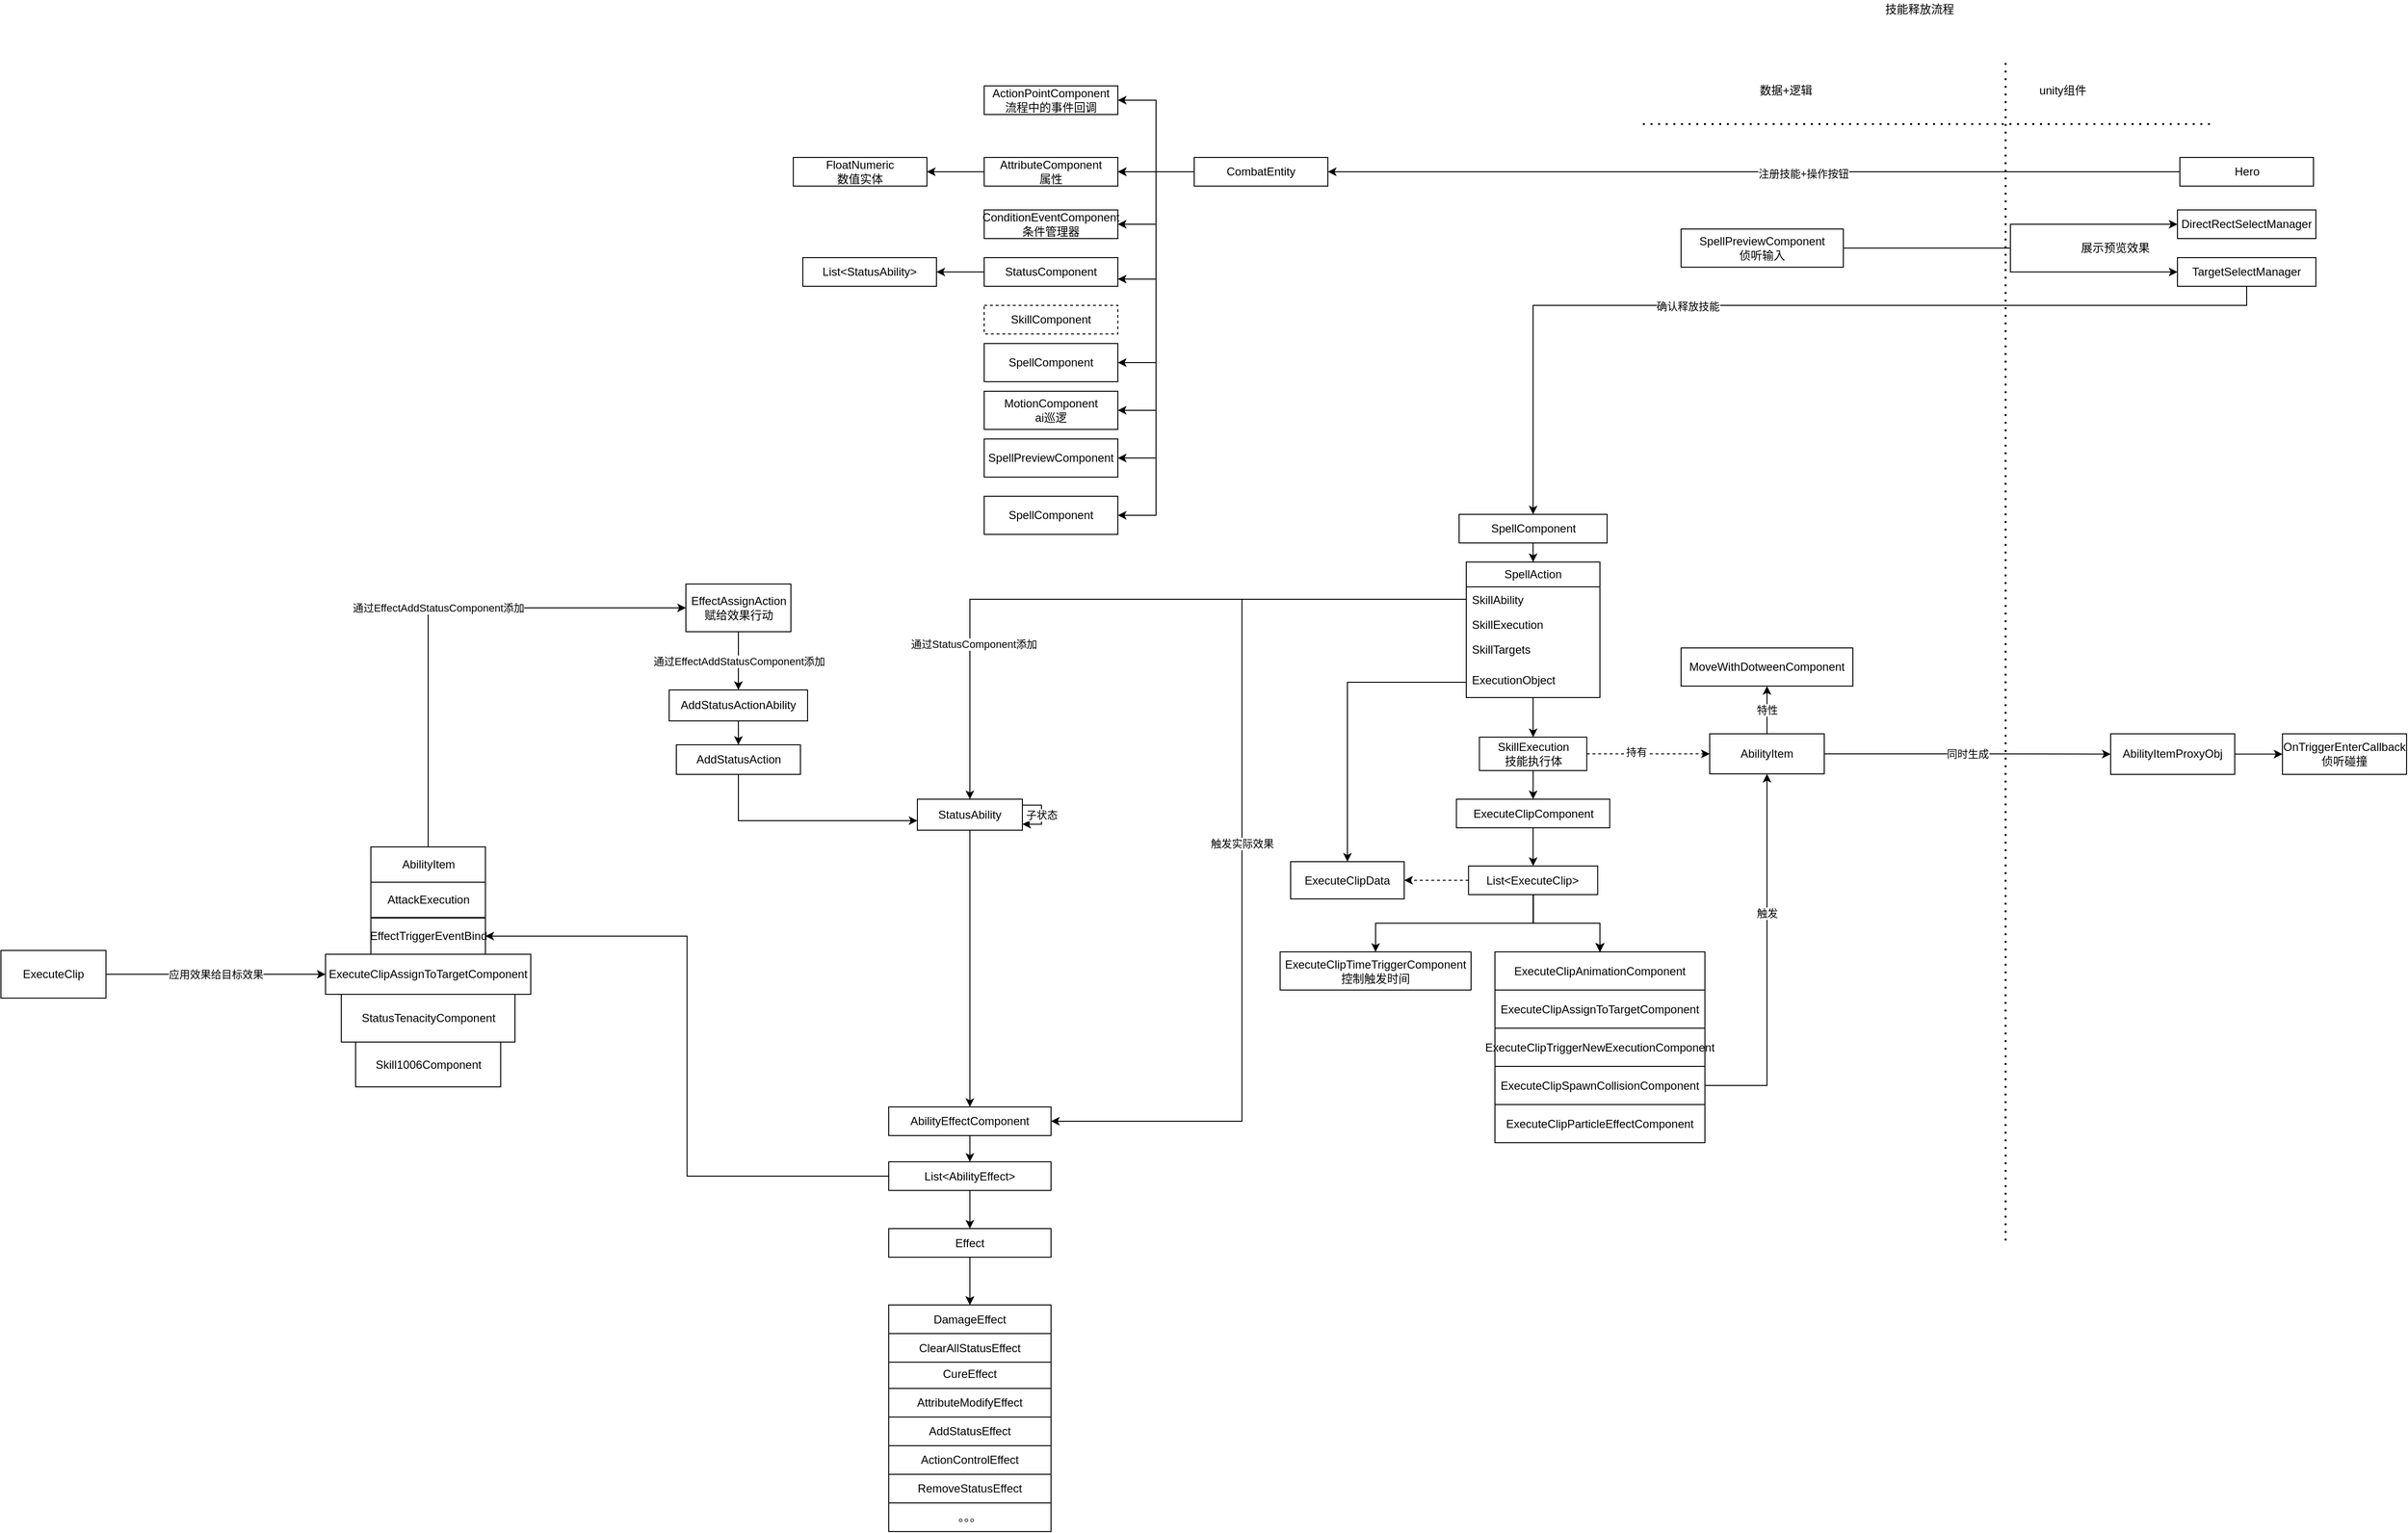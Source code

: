 <mxfile version="21.7.2" type="github">
  <diagram name="第 1 页" id="cYuP9_Ojqshvzmye1KVs">
    <mxGraphModel dx="2889" dy="638" grid="1" gridSize="10" guides="1" tooltips="1" connect="1" arrows="1" fold="1" page="1" pageScale="1" pageWidth="827" pageHeight="1169" math="0" shadow="0">
      <root>
        <mxCell id="0" />
        <mxCell id="1" parent="0" />
        <mxCell id="5B3u7BjO5yEvpYxDOT5w-1" value="技能释放流程" style="text;html=1;strokeColor=none;fillColor=none;align=center;verticalAlign=middle;whiteSpace=wrap;rounded=0;" parent="1" vertex="1">
          <mxGeometry x="350" y="30" width="100" height="20" as="geometry" />
        </mxCell>
        <mxCell id="5B3u7BjO5yEvpYxDOT5w-2" value="" style="endArrow=none;dashed=1;html=1;dashPattern=1 3;strokeWidth=2;rounded=0;" parent="1" edge="1">
          <mxGeometry width="50" height="50" relative="1" as="geometry">
            <mxPoint x="490" y="1330" as="sourcePoint" />
            <mxPoint x="490" y="90" as="targetPoint" />
          </mxGeometry>
        </mxCell>
        <mxCell id="5B3u7BjO5yEvpYxDOT5w-3" value="" style="endArrow=none;dashed=1;html=1;dashPattern=1 3;strokeWidth=2;rounded=0;" parent="1" edge="1">
          <mxGeometry width="50" height="50" relative="1" as="geometry">
            <mxPoint x="110" y="160" as="sourcePoint" />
            <mxPoint x="710" y="160" as="targetPoint" />
          </mxGeometry>
        </mxCell>
        <mxCell id="5B3u7BjO5yEvpYxDOT5w-4" value="数据+逻辑" style="text;html=1;strokeColor=none;fillColor=none;align=center;verticalAlign=middle;whiteSpace=wrap;rounded=0;" parent="1" vertex="1">
          <mxGeometry x="230" y="110" width="60" height="30" as="geometry" />
        </mxCell>
        <mxCell id="5B3u7BjO5yEvpYxDOT5w-5" value="unity组件" style="text;html=1;strokeColor=none;fillColor=none;align=center;verticalAlign=middle;whiteSpace=wrap;rounded=0;" parent="1" vertex="1">
          <mxGeometry x="520" y="110" width="60" height="30" as="geometry" />
        </mxCell>
        <mxCell id="5B3u7BjO5yEvpYxDOT5w-12" value="" style="edgeStyle=orthogonalEdgeStyle;rounded=0;orthogonalLoop=1;jettySize=auto;html=1;" parent="1" source="5B3u7BjO5yEvpYxDOT5w-6" target="5B3u7BjO5yEvpYxDOT5w-11" edge="1">
          <mxGeometry relative="1" as="geometry" />
        </mxCell>
        <mxCell id="5B3u7BjO5yEvpYxDOT5w-13" value="注册技能+操作按钮" style="edgeLabel;html=1;align=center;verticalAlign=middle;resizable=0;points=[];" parent="5B3u7BjO5yEvpYxDOT5w-12" vertex="1" connectable="0">
          <mxGeometry x="-0.115" y="2" relative="1" as="geometry">
            <mxPoint as="offset" />
          </mxGeometry>
        </mxCell>
        <mxCell id="5B3u7BjO5yEvpYxDOT5w-6" value="Hero" style="rounded=0;whiteSpace=wrap;html=1;" parent="1" vertex="1">
          <mxGeometry x="672.5" y="195" width="140" height="30" as="geometry" />
        </mxCell>
        <mxCell id="5B3u7BjO5yEvpYxDOT5w-9" value="" style="edgeStyle=orthogonalEdgeStyle;rounded=0;orthogonalLoop=1;jettySize=auto;html=1;" parent="1" source="5B3u7BjO5yEvpYxDOT5w-7" target="5B3u7BjO5yEvpYxDOT5w-8" edge="1">
          <mxGeometry relative="1" as="geometry" />
        </mxCell>
        <mxCell id="5B3u7BjO5yEvpYxDOT5w-15" style="edgeStyle=orthogonalEdgeStyle;rounded=0;orthogonalLoop=1;jettySize=auto;html=1;" parent="1" source="5B3u7BjO5yEvpYxDOT5w-7" target="5B3u7BjO5yEvpYxDOT5w-14" edge="1">
          <mxGeometry relative="1" as="geometry" />
        </mxCell>
        <mxCell id="5B3u7BjO5yEvpYxDOT5w-7" value="SpellPreviewComponent&lt;br&gt;侦听输入" style="whiteSpace=wrap;html=1;" parent="1" vertex="1">
          <mxGeometry x="150" y="270" width="170" height="40" as="geometry" />
        </mxCell>
        <mxCell id="5B3u7BjO5yEvpYxDOT5w-18" style="edgeStyle=orthogonalEdgeStyle;rounded=0;orthogonalLoop=1;jettySize=auto;html=1;entryX=0.5;entryY=0;entryDx=0;entryDy=0;" parent="1" source="5B3u7BjO5yEvpYxDOT5w-8" target="5B3u7BjO5yEvpYxDOT5w-17" edge="1">
          <mxGeometry relative="1" as="geometry">
            <Array as="points">
              <mxPoint x="620" y="350" />
              <mxPoint x="235" y="350" />
            </Array>
          </mxGeometry>
        </mxCell>
        <mxCell id="5B3u7BjO5yEvpYxDOT5w-19" value="确认释放技能" style="edgeLabel;html=1;align=center;verticalAlign=middle;resizable=0;points=[];" parent="5B3u7BjO5yEvpYxDOT5w-18" vertex="1" connectable="0">
          <mxGeometry x="0.229" y="1" relative="1" as="geometry">
            <mxPoint as="offset" />
          </mxGeometry>
        </mxCell>
        <mxCell id="5B3u7BjO5yEvpYxDOT5w-8" value="TargetSelectManager" style="whiteSpace=wrap;html=1;" parent="1" vertex="1">
          <mxGeometry x="670" y="300" width="145" height="30" as="geometry" />
        </mxCell>
        <mxCell id="5B3u7BjO5yEvpYxDOT5w-73" value="" style="edgeStyle=orthogonalEdgeStyle;rounded=0;orthogonalLoop=1;jettySize=auto;html=1;" parent="1" source="5B3u7BjO5yEvpYxDOT5w-11" target="5B3u7BjO5yEvpYxDOT5w-72" edge="1">
          <mxGeometry relative="1" as="geometry">
            <Array as="points">
              <mxPoint x="-400" y="210" />
              <mxPoint x="-400" y="135" />
            </Array>
          </mxGeometry>
        </mxCell>
        <mxCell id="5B3u7BjO5yEvpYxDOT5w-75" value="" style="edgeStyle=orthogonalEdgeStyle;rounded=0;orthogonalLoop=1;jettySize=auto;html=1;" parent="1" source="5B3u7BjO5yEvpYxDOT5w-11" target="5B3u7BjO5yEvpYxDOT5w-74" edge="1">
          <mxGeometry relative="1" as="geometry" />
        </mxCell>
        <mxCell id="5B3u7BjO5yEvpYxDOT5w-79" value="" style="edgeStyle=orthogonalEdgeStyle;rounded=0;orthogonalLoop=1;jettySize=auto;html=1;" parent="1" source="5B3u7BjO5yEvpYxDOT5w-11" target="5B3u7BjO5yEvpYxDOT5w-74" edge="1">
          <mxGeometry relative="1" as="geometry" />
        </mxCell>
        <mxCell id="5B3u7BjO5yEvpYxDOT5w-81" value="" style="edgeStyle=orthogonalEdgeStyle;rounded=0;orthogonalLoop=1;jettySize=auto;html=1;" parent="1" source="5B3u7BjO5yEvpYxDOT5w-11" target="5B3u7BjO5yEvpYxDOT5w-80" edge="1">
          <mxGeometry relative="1" as="geometry">
            <Array as="points">
              <mxPoint x="-400" y="210" />
              <mxPoint x="-400" y="265" />
            </Array>
          </mxGeometry>
        </mxCell>
        <mxCell id="5B3u7BjO5yEvpYxDOT5w-87" style="edgeStyle=orthogonalEdgeStyle;rounded=0;orthogonalLoop=1;jettySize=auto;html=1;entryX=1;entryY=0.75;entryDx=0;entryDy=0;" parent="1" source="5B3u7BjO5yEvpYxDOT5w-11" target="5B3u7BjO5yEvpYxDOT5w-82" edge="1">
          <mxGeometry relative="1" as="geometry" />
        </mxCell>
        <mxCell id="5B3u7BjO5yEvpYxDOT5w-141" style="edgeStyle=orthogonalEdgeStyle;rounded=0;orthogonalLoop=1;jettySize=auto;html=1;entryX=1;entryY=0.5;entryDx=0;entryDy=0;" parent="1" source="5B3u7BjO5yEvpYxDOT5w-11" target="5B3u7BjO5yEvpYxDOT5w-136" edge="1">
          <mxGeometry relative="1" as="geometry" />
        </mxCell>
        <mxCell id="5B3u7BjO5yEvpYxDOT5w-142" style="edgeStyle=orthogonalEdgeStyle;rounded=0;orthogonalLoop=1;jettySize=auto;html=1;entryX=1;entryY=0.5;entryDx=0;entryDy=0;" parent="1" source="5B3u7BjO5yEvpYxDOT5w-11" target="5B3u7BjO5yEvpYxDOT5w-137" edge="1">
          <mxGeometry relative="1" as="geometry" />
        </mxCell>
        <mxCell id="5B3u7BjO5yEvpYxDOT5w-143" style="edgeStyle=orthogonalEdgeStyle;rounded=0;orthogonalLoop=1;jettySize=auto;html=1;entryX=1;entryY=0.5;entryDx=0;entryDy=0;" parent="1" source="5B3u7BjO5yEvpYxDOT5w-11" target="5B3u7BjO5yEvpYxDOT5w-138" edge="1">
          <mxGeometry relative="1" as="geometry" />
        </mxCell>
        <mxCell id="5B3u7BjO5yEvpYxDOT5w-144" style="edgeStyle=orthogonalEdgeStyle;rounded=0;orthogonalLoop=1;jettySize=auto;html=1;entryX=1;entryY=0.5;entryDx=0;entryDy=0;" parent="1" source="5B3u7BjO5yEvpYxDOT5w-11" target="5B3u7BjO5yEvpYxDOT5w-139" edge="1">
          <mxGeometry relative="1" as="geometry" />
        </mxCell>
        <mxCell id="5B3u7BjO5yEvpYxDOT5w-11" value="CombatEntity" style="rounded=0;whiteSpace=wrap;html=1;" parent="1" vertex="1">
          <mxGeometry x="-360" y="195" width="140" height="30" as="geometry" />
        </mxCell>
        <mxCell id="5B3u7BjO5yEvpYxDOT5w-14" value="DirectRectSelectManager" style="whiteSpace=wrap;html=1;" parent="1" vertex="1">
          <mxGeometry x="670" y="250" width="145" height="30" as="geometry" />
        </mxCell>
        <mxCell id="5B3u7BjO5yEvpYxDOT5w-16" value="展示预览效果" style="text;html=1;strokeColor=none;fillColor=none;align=center;verticalAlign=middle;whiteSpace=wrap;rounded=0;" parent="1" vertex="1">
          <mxGeometry x="540" y="275" width="130" height="30" as="geometry" />
        </mxCell>
        <mxCell id="5B3u7BjO5yEvpYxDOT5w-21" value="" style="edgeStyle=orthogonalEdgeStyle;rounded=0;orthogonalLoop=1;jettySize=auto;html=1;" parent="1" source="5B3u7BjO5yEvpYxDOT5w-17" target="5B3u7BjO5yEvpYxDOT5w-22" edge="1">
          <mxGeometry relative="1" as="geometry" />
        </mxCell>
        <mxCell id="5B3u7BjO5yEvpYxDOT5w-17" value="SpellComponent" style="whiteSpace=wrap;html=1;" parent="1" vertex="1">
          <mxGeometry x="-82.5" y="569" width="155" height="30" as="geometry" />
        </mxCell>
        <mxCell id="5B3u7BjO5yEvpYxDOT5w-27" value="" style="edgeStyle=orthogonalEdgeStyle;rounded=0;orthogonalLoop=1;jettySize=auto;html=1;" parent="1" source="5B3u7BjO5yEvpYxDOT5w-22" target="5B3u7BjO5yEvpYxDOT5w-26" edge="1">
          <mxGeometry relative="1" as="geometry" />
        </mxCell>
        <mxCell id="5B3u7BjO5yEvpYxDOT5w-22" value="SpellAction" style="swimlane;fontStyle=0;childLayout=stackLayout;horizontal=1;startSize=26;fillColor=none;horizontalStack=0;resizeParent=1;resizeParentMax=0;resizeLast=0;collapsible=1;marginBottom=0;whiteSpace=wrap;html=1;" parent="1" vertex="1">
          <mxGeometry x="-75" y="619" width="140" height="142" as="geometry" />
        </mxCell>
        <mxCell id="5B3u7BjO5yEvpYxDOT5w-23" value="SkillAbility" style="text;strokeColor=none;fillColor=none;align=left;verticalAlign=top;spacingLeft=4;spacingRight=4;overflow=hidden;rotatable=0;points=[[0,0.5],[1,0.5]];portConstraint=eastwest;whiteSpace=wrap;html=1;" parent="5B3u7BjO5yEvpYxDOT5w-22" vertex="1">
          <mxGeometry y="26" width="140" height="26" as="geometry" />
        </mxCell>
        <mxCell id="5B3u7BjO5yEvpYxDOT5w-24" value="SkillExecution" style="text;strokeColor=none;fillColor=none;align=left;verticalAlign=top;spacingLeft=4;spacingRight=4;overflow=hidden;rotatable=0;points=[[0,0.5],[1,0.5]];portConstraint=eastwest;whiteSpace=wrap;html=1;" parent="5B3u7BjO5yEvpYxDOT5w-22" vertex="1">
          <mxGeometry y="52" width="140" height="26" as="geometry" />
        </mxCell>
        <mxCell id="5B3u7BjO5yEvpYxDOT5w-62" value="SkillTargets" style="text;strokeColor=none;fillColor=none;align=left;verticalAlign=top;spacingLeft=4;spacingRight=4;overflow=hidden;rotatable=0;points=[[0,0.5],[1,0.5]];portConstraint=eastwest;whiteSpace=wrap;html=1;" parent="5B3u7BjO5yEvpYxDOT5w-22" vertex="1">
          <mxGeometry y="78" width="140" height="32" as="geometry" />
        </mxCell>
        <mxCell id="5B3u7BjO5yEvpYxDOT5w-25" value="ExecutionObject" style="text;strokeColor=none;fillColor=none;align=left;verticalAlign=top;spacingLeft=4;spacingRight=4;overflow=hidden;rotatable=0;points=[[0,0.5],[1,0.5]];portConstraint=eastwest;whiteSpace=wrap;html=1;" parent="5B3u7BjO5yEvpYxDOT5w-22" vertex="1">
          <mxGeometry y="110" width="140" height="32" as="geometry" />
        </mxCell>
        <mxCell id="5B3u7BjO5yEvpYxDOT5w-29" value="" style="edgeStyle=orthogonalEdgeStyle;rounded=0;orthogonalLoop=1;jettySize=auto;html=1;" parent="1" source="5B3u7BjO5yEvpYxDOT5w-26" target="5B3u7BjO5yEvpYxDOT5w-28" edge="1">
          <mxGeometry relative="1" as="geometry" />
        </mxCell>
        <mxCell id="5B3u7BjO5yEvpYxDOT5w-55" style="edgeStyle=orthogonalEdgeStyle;rounded=0;orthogonalLoop=1;jettySize=auto;html=1;dashed=1;" parent="1" source="5B3u7BjO5yEvpYxDOT5w-26" target="5B3u7BjO5yEvpYxDOT5w-48" edge="1">
          <mxGeometry relative="1" as="geometry" />
        </mxCell>
        <mxCell id="5B3u7BjO5yEvpYxDOT5w-56" value="持有" style="edgeLabel;html=1;align=center;verticalAlign=middle;resizable=0;points=[];" parent="5B3u7BjO5yEvpYxDOT5w-55" vertex="1" connectable="0">
          <mxGeometry x="-0.198" y="2" relative="1" as="geometry">
            <mxPoint as="offset" />
          </mxGeometry>
        </mxCell>
        <mxCell id="5B3u7BjO5yEvpYxDOT5w-26" value="SkillExecution&lt;br&gt;技能执行体" style="whiteSpace=wrap;html=1;fillColor=none;fontStyle=0;startSize=26;" parent="1" vertex="1">
          <mxGeometry x="-61.25" y="802.5" width="112.5" height="35" as="geometry" />
        </mxCell>
        <mxCell id="5B3u7BjO5yEvpYxDOT5w-31" value="" style="edgeStyle=orthogonalEdgeStyle;rounded=0;orthogonalLoop=1;jettySize=auto;html=1;" parent="1" source="5B3u7BjO5yEvpYxDOT5w-28" target="5B3u7BjO5yEvpYxDOT5w-30" edge="1">
          <mxGeometry relative="1" as="geometry" />
        </mxCell>
        <mxCell id="5B3u7BjO5yEvpYxDOT5w-28" value="ExecuteClipComponent" style="whiteSpace=wrap;html=1;fillColor=none;fontStyle=0;startSize=26;" parent="1" vertex="1">
          <mxGeometry x="-85.31" y="867.5" width="160.62" height="30" as="geometry" />
        </mxCell>
        <mxCell id="5B3u7BjO5yEvpYxDOT5w-33" value="" style="edgeStyle=orthogonalEdgeStyle;rounded=0;orthogonalLoop=1;jettySize=auto;html=1;" parent="1" source="5B3u7BjO5yEvpYxDOT5w-30" target="5B3u7BjO5yEvpYxDOT5w-32" edge="1">
          <mxGeometry relative="1" as="geometry" />
        </mxCell>
        <mxCell id="5B3u7BjO5yEvpYxDOT5w-34" value="" style="edgeStyle=orthogonalEdgeStyle;rounded=0;orthogonalLoop=1;jettySize=auto;html=1;" parent="1" source="5B3u7BjO5yEvpYxDOT5w-30" target="5B3u7BjO5yEvpYxDOT5w-32" edge="1">
          <mxGeometry relative="1" as="geometry" />
        </mxCell>
        <mxCell id="5B3u7BjO5yEvpYxDOT5w-35" value="" style="edgeStyle=orthogonalEdgeStyle;rounded=0;orthogonalLoop=1;jettySize=auto;html=1;" parent="1" source="5B3u7BjO5yEvpYxDOT5w-30" target="5B3u7BjO5yEvpYxDOT5w-32" edge="1">
          <mxGeometry relative="1" as="geometry" />
        </mxCell>
        <mxCell id="5B3u7BjO5yEvpYxDOT5w-36" value="" style="edgeStyle=orthogonalEdgeStyle;rounded=0;orthogonalLoop=1;jettySize=auto;html=1;" parent="1" source="5B3u7BjO5yEvpYxDOT5w-30" target="5B3u7BjO5yEvpYxDOT5w-32" edge="1">
          <mxGeometry relative="1" as="geometry" />
        </mxCell>
        <mxCell id="5B3u7BjO5yEvpYxDOT5w-37" value="" style="edgeStyle=orthogonalEdgeStyle;rounded=0;orthogonalLoop=1;jettySize=auto;html=1;" parent="1" source="5B3u7BjO5yEvpYxDOT5w-30" target="5B3u7BjO5yEvpYxDOT5w-32" edge="1">
          <mxGeometry relative="1" as="geometry" />
        </mxCell>
        <mxCell id="5B3u7BjO5yEvpYxDOT5w-40" value="" style="edgeStyle=orthogonalEdgeStyle;rounded=0;orthogonalLoop=1;jettySize=auto;html=1;" parent="1" source="5B3u7BjO5yEvpYxDOT5w-30" target="5B3u7BjO5yEvpYxDOT5w-32" edge="1">
          <mxGeometry relative="1" as="geometry" />
        </mxCell>
        <mxCell id="5B3u7BjO5yEvpYxDOT5w-41" value="" style="edgeStyle=orthogonalEdgeStyle;rounded=0;orthogonalLoop=1;jettySize=auto;html=1;" parent="1" source="5B3u7BjO5yEvpYxDOT5w-30" target="5B3u7BjO5yEvpYxDOT5w-32" edge="1">
          <mxGeometry relative="1" as="geometry" />
        </mxCell>
        <mxCell id="5B3u7BjO5yEvpYxDOT5w-42" value="" style="edgeStyle=orthogonalEdgeStyle;rounded=0;orthogonalLoop=1;jettySize=auto;html=1;" parent="1" source="5B3u7BjO5yEvpYxDOT5w-30" target="5B3u7BjO5yEvpYxDOT5w-32" edge="1">
          <mxGeometry relative="1" as="geometry" />
        </mxCell>
        <mxCell id="5B3u7BjO5yEvpYxDOT5w-46" value="" style="edgeStyle=orthogonalEdgeStyle;rounded=0;orthogonalLoop=1;jettySize=auto;html=1;" parent="1" source="5B3u7BjO5yEvpYxDOT5w-30" target="5B3u7BjO5yEvpYxDOT5w-45" edge="1">
          <mxGeometry relative="1" as="geometry">
            <mxPoint x="50" y="1037.5" as="targetPoint" />
          </mxGeometry>
        </mxCell>
        <mxCell id="5B3u7BjO5yEvpYxDOT5w-66" style="edgeStyle=orthogonalEdgeStyle;rounded=0;orthogonalLoop=1;jettySize=auto;html=1;dashed=1;" parent="1" source="5B3u7BjO5yEvpYxDOT5w-30" target="5B3u7BjO5yEvpYxDOT5w-64" edge="1">
          <mxGeometry relative="1" as="geometry" />
        </mxCell>
        <mxCell id="5B3u7BjO5yEvpYxDOT5w-30" value="List&amp;lt;ExecuteClip&amp;gt;" style="whiteSpace=wrap;html=1;fillColor=none;fontStyle=0;startSize=26;" parent="1" vertex="1">
          <mxGeometry x="-72.65" y="937.5" width="135.31" height="30" as="geometry" />
        </mxCell>
        <mxCell id="5B3u7BjO5yEvpYxDOT5w-32" value="ExecuteClipAnimationComponent" style="whiteSpace=wrap;html=1;fillColor=none;fontStyle=0;startSize=26;" parent="1" vertex="1">
          <mxGeometry x="-45" y="1027.5" width="220" height="40" as="geometry" />
        </mxCell>
        <mxCell id="5B3u7BjO5yEvpYxDOT5w-45" value="ExecuteClipTimeTriggerComponent&lt;br&gt;控制触发时间" style="whiteSpace=wrap;html=1;fillColor=none;fontStyle=0;startSize=26;" parent="1" vertex="1">
          <mxGeometry x="-270" y="1027.5" width="200" height="40" as="geometry" />
        </mxCell>
        <mxCell id="5B3u7BjO5yEvpYxDOT5w-61" value="同时生成" style="edgeStyle=orthogonalEdgeStyle;rounded=0;orthogonalLoop=1;jettySize=auto;html=1;" parent="1" source="5B3u7BjO5yEvpYxDOT5w-48" target="5B3u7BjO5yEvpYxDOT5w-58" edge="1">
          <mxGeometry relative="1" as="geometry" />
        </mxCell>
        <mxCell id="5B3u7BjO5yEvpYxDOT5w-71" value="特性" style="edgeStyle=orthogonalEdgeStyle;rounded=0;orthogonalLoop=1;jettySize=auto;html=1;" parent="1" source="5B3u7BjO5yEvpYxDOT5w-48" target="5B3u7BjO5yEvpYxDOT5w-70" edge="1">
          <mxGeometry relative="1" as="geometry" />
        </mxCell>
        <mxCell id="5B3u7BjO5yEvpYxDOT5w-48" value="AbilityItem" style="html=1;whiteSpace=wrap;" parent="1" vertex="1">
          <mxGeometry x="180" y="799" width="120" height="42" as="geometry" />
        </mxCell>
        <mxCell id="5B3u7BjO5yEvpYxDOT5w-49" value="ExecuteClipAssignToTargetComponent" style="html=1;whiteSpace=wrap;" parent="1" vertex="1">
          <mxGeometry x="-45" y="1067.5" width="220" height="40" as="geometry" />
        </mxCell>
        <mxCell id="5B3u7BjO5yEvpYxDOT5w-50" value="ExecuteClipTriggerNewExecutionComponent" style="html=1;whiteSpace=wrap;" parent="1" vertex="1">
          <mxGeometry x="-45" y="1107.5" width="220" height="40" as="geometry" />
        </mxCell>
        <mxCell id="5B3u7BjO5yEvpYxDOT5w-54" style="edgeStyle=orthogonalEdgeStyle;rounded=0;orthogonalLoop=1;jettySize=auto;html=1;entryX=0.5;entryY=1;entryDx=0;entryDy=0;" parent="1" source="5B3u7BjO5yEvpYxDOT5w-51" target="5B3u7BjO5yEvpYxDOT5w-48" edge="1">
          <mxGeometry relative="1" as="geometry" />
        </mxCell>
        <mxCell id="5B3u7BjO5yEvpYxDOT5w-57" value="触发" style="edgeLabel;html=1;align=center;verticalAlign=middle;resizable=0;points=[];" parent="5B3u7BjO5yEvpYxDOT5w-54" vertex="1" connectable="0">
          <mxGeometry x="0.254" relative="1" as="geometry">
            <mxPoint as="offset" />
          </mxGeometry>
        </mxCell>
        <mxCell id="5B3u7BjO5yEvpYxDOT5w-51" value="ExecuteClipSpawnCollisionComponent" style="html=1;whiteSpace=wrap;" parent="1" vertex="1">
          <mxGeometry x="-45" y="1147.5" width="220" height="40" as="geometry" />
        </mxCell>
        <mxCell id="5B3u7BjO5yEvpYxDOT5w-52" value="ExecuteClipParticleEffectComponent" style="html=1;whiteSpace=wrap;" parent="1" vertex="1">
          <mxGeometry x="-45" y="1187.5" width="220" height="40" as="geometry" />
        </mxCell>
        <mxCell id="5B3u7BjO5yEvpYxDOT5w-68" value="" style="edgeStyle=orthogonalEdgeStyle;rounded=0;orthogonalLoop=1;jettySize=auto;html=1;" parent="1" source="5B3u7BjO5yEvpYxDOT5w-58" target="5B3u7BjO5yEvpYxDOT5w-67" edge="1">
          <mxGeometry relative="1" as="geometry" />
        </mxCell>
        <mxCell id="5B3u7BjO5yEvpYxDOT5w-58" value="AbilityItemProxyObj" style="html=1;whiteSpace=wrap;" parent="1" vertex="1">
          <mxGeometry x="600" y="799" width="130" height="42.5" as="geometry" />
        </mxCell>
        <mxCell id="5B3u7BjO5yEvpYxDOT5w-64" value="ExecuteClipData" style="html=1;whiteSpace=wrap;" parent="1" vertex="1">
          <mxGeometry x="-259" y="933" width="119" height="39" as="geometry" />
        </mxCell>
        <mxCell id="5B3u7BjO5yEvpYxDOT5w-65" style="edgeStyle=orthogonalEdgeStyle;rounded=0;orthogonalLoop=1;jettySize=auto;html=1;" parent="1" source="5B3u7BjO5yEvpYxDOT5w-25" target="5B3u7BjO5yEvpYxDOT5w-64" edge="1">
          <mxGeometry relative="1" as="geometry" />
        </mxCell>
        <mxCell id="5B3u7BjO5yEvpYxDOT5w-67" value="OnTriggerEnterCallback&lt;br&gt;侦听碰撞" style="html=1;whiteSpace=wrap;" parent="1" vertex="1">
          <mxGeometry x="780" y="799" width="130" height="42.5" as="geometry" />
        </mxCell>
        <mxCell id="5B3u7BjO5yEvpYxDOT5w-70" value="MoveWithDotweenComponent" style="html=1;whiteSpace=wrap;" parent="1" vertex="1">
          <mxGeometry x="150" y="709" width="180" height="40" as="geometry" />
        </mxCell>
        <mxCell id="5B3u7BjO5yEvpYxDOT5w-72" value="ActionPointComponent&lt;br&gt;流程中的事件回调" style="rounded=0;whiteSpace=wrap;html=1;" parent="1" vertex="1">
          <mxGeometry x="-580" y="120" width="140" height="30" as="geometry" />
        </mxCell>
        <mxCell id="5B3u7BjO5yEvpYxDOT5w-77" value="" style="edgeStyle=orthogonalEdgeStyle;rounded=0;orthogonalLoop=1;jettySize=auto;html=1;" parent="1" source="5B3u7BjO5yEvpYxDOT5w-74" target="5B3u7BjO5yEvpYxDOT5w-76" edge="1">
          <mxGeometry relative="1" as="geometry" />
        </mxCell>
        <mxCell id="5B3u7BjO5yEvpYxDOT5w-74" value="AttributeComponent&lt;br&gt;属性" style="rounded=0;whiteSpace=wrap;html=1;" parent="1" vertex="1">
          <mxGeometry x="-580" y="195" width="140" height="30" as="geometry" />
        </mxCell>
        <mxCell id="5B3u7BjO5yEvpYxDOT5w-76" value="FloatNumeric&lt;br&gt;数值实体" style="rounded=0;whiteSpace=wrap;html=1;" parent="1" vertex="1">
          <mxGeometry x="-780" y="195" width="140" height="30" as="geometry" />
        </mxCell>
        <mxCell id="5B3u7BjO5yEvpYxDOT5w-80" value="ConditionEventComponent&lt;br&gt;条件管理器" style="rounded=0;whiteSpace=wrap;html=1;" parent="1" vertex="1">
          <mxGeometry x="-580" y="250" width="140" height="30" as="geometry" />
        </mxCell>
        <mxCell id="5B3u7BjO5yEvpYxDOT5w-86" style="edgeStyle=orthogonalEdgeStyle;rounded=0;orthogonalLoop=1;jettySize=auto;html=1;" parent="1" source="5B3u7BjO5yEvpYxDOT5w-82" target="5B3u7BjO5yEvpYxDOT5w-83" edge="1">
          <mxGeometry relative="1" as="geometry" />
        </mxCell>
        <mxCell id="5B3u7BjO5yEvpYxDOT5w-82" value="StatusComponent" style="rounded=0;whiteSpace=wrap;html=1;" parent="1" vertex="1">
          <mxGeometry x="-580" y="300" width="140" height="30" as="geometry" />
        </mxCell>
        <mxCell id="5B3u7BjO5yEvpYxDOT5w-83" value="List&amp;lt;StatusAbility&amp;gt;" style="rounded=0;whiteSpace=wrap;html=1;" parent="1" vertex="1">
          <mxGeometry x="-770" y="300" width="140" height="30" as="geometry" />
        </mxCell>
        <mxCell id="5B3u7BjO5yEvpYxDOT5w-84" value="SkillComponent" style="rounded=0;whiteSpace=wrap;html=1;dashed=1;" parent="1" vertex="1">
          <mxGeometry x="-580" y="350" width="140" height="30" as="geometry" />
        </mxCell>
        <mxCell id="5B3u7BjO5yEvpYxDOT5w-98" value="" style="edgeStyle=orthogonalEdgeStyle;rounded=0;orthogonalLoop=1;jettySize=auto;html=1;" parent="1" source="5B3u7BjO5yEvpYxDOT5w-94" target="5B3u7BjO5yEvpYxDOT5w-97" edge="1">
          <mxGeometry relative="1" as="geometry" />
        </mxCell>
        <mxCell id="5B3u7BjO5yEvpYxDOT5w-94" value="StatusAbility" style="html=1;whiteSpace=wrap;" parent="1" vertex="1">
          <mxGeometry x="-650" y="867.5" width="110" height="32.5" as="geometry" />
        </mxCell>
        <mxCell id="5B3u7BjO5yEvpYxDOT5w-93" style="edgeStyle=orthogonalEdgeStyle;rounded=0;orthogonalLoop=1;jettySize=auto;html=1;" parent="1" source="5B3u7BjO5yEvpYxDOT5w-23" target="5B3u7BjO5yEvpYxDOT5w-94" edge="1">
          <mxGeometry relative="1" as="geometry">
            <mxPoint x="-200" y="658" as="targetPoint" />
          </mxGeometry>
        </mxCell>
        <mxCell id="5B3u7BjO5yEvpYxDOT5w-95" value="通过StatusComponent添加" style="edgeLabel;html=1;align=center;verticalAlign=middle;resizable=0;points=[];" parent="5B3u7BjO5yEvpYxDOT5w-93" vertex="1" connectable="0">
          <mxGeometry x="0.554" y="4" relative="1" as="geometry">
            <mxPoint as="offset" />
          </mxGeometry>
        </mxCell>
        <mxCell id="5B3u7BjO5yEvpYxDOT5w-96" value="子状态" style="edgeStyle=orthogonalEdgeStyle;rounded=0;orthogonalLoop=1;jettySize=auto;html=1;" parent="1" source="5B3u7BjO5yEvpYxDOT5w-94" target="5B3u7BjO5yEvpYxDOT5w-94" edge="1">
          <mxGeometry relative="1" as="geometry" />
        </mxCell>
        <mxCell id="5B3u7BjO5yEvpYxDOT5w-100" value="" style="edgeStyle=orthogonalEdgeStyle;rounded=0;orthogonalLoop=1;jettySize=auto;html=1;" parent="1" source="5B3u7BjO5yEvpYxDOT5w-97" target="5B3u7BjO5yEvpYxDOT5w-99" edge="1">
          <mxGeometry relative="1" as="geometry" />
        </mxCell>
        <mxCell id="5B3u7BjO5yEvpYxDOT5w-97" value="AbilityEffectComponent" style="html=1;whiteSpace=wrap;" parent="1" vertex="1">
          <mxGeometry x="-680" y="1190" width="170" height="30" as="geometry" />
        </mxCell>
        <mxCell id="5B3u7BjO5yEvpYxDOT5w-102" value="" style="edgeStyle=orthogonalEdgeStyle;rounded=0;orthogonalLoop=1;jettySize=auto;html=1;" parent="1" source="5B3u7BjO5yEvpYxDOT5w-99" target="5B3u7BjO5yEvpYxDOT5w-101" edge="1">
          <mxGeometry relative="1" as="geometry" />
        </mxCell>
        <mxCell id="5B3u7BjO5yEvpYxDOT5w-132" style="edgeStyle=orthogonalEdgeStyle;rounded=0;orthogonalLoop=1;jettySize=auto;html=1;entryX=1;entryY=0.5;entryDx=0;entryDy=0;" parent="1" source="5B3u7BjO5yEvpYxDOT5w-99" target="5B3u7BjO5yEvpYxDOT5w-126" edge="1">
          <mxGeometry relative="1" as="geometry" />
        </mxCell>
        <mxCell id="5B3u7BjO5yEvpYxDOT5w-99" value="List&amp;lt;AbilityEffect&amp;gt;" style="html=1;whiteSpace=wrap;" parent="1" vertex="1">
          <mxGeometry x="-680" y="1247.5" width="170" height="30" as="geometry" />
        </mxCell>
        <mxCell id="5B3u7BjO5yEvpYxDOT5w-104" value="" style="edgeStyle=orthogonalEdgeStyle;rounded=0;orthogonalLoop=1;jettySize=auto;html=1;" parent="1" source="5B3u7BjO5yEvpYxDOT5w-101" target="5B3u7BjO5yEvpYxDOT5w-103" edge="1">
          <mxGeometry relative="1" as="geometry" />
        </mxCell>
        <mxCell id="5B3u7BjO5yEvpYxDOT5w-106" value="" style="edgeStyle=orthogonalEdgeStyle;rounded=0;orthogonalLoop=1;jettySize=auto;html=1;" parent="1" source="5B3u7BjO5yEvpYxDOT5w-101" target="5B3u7BjO5yEvpYxDOT5w-105" edge="1">
          <mxGeometry relative="1" as="geometry" />
        </mxCell>
        <mxCell id="5B3u7BjO5yEvpYxDOT5w-101" value="Effect" style="html=1;whiteSpace=wrap;" parent="1" vertex="1">
          <mxGeometry x="-680" y="1317.5" width="170" height="30" as="geometry" />
        </mxCell>
        <mxCell id="5B3u7BjO5yEvpYxDOT5w-103" value="DamageEffect" style="html=1;whiteSpace=wrap;" parent="1" vertex="1">
          <mxGeometry x="-680" y="1397.5" width="170" height="30" as="geometry" />
        </mxCell>
        <mxCell id="5B3u7BjO5yEvpYxDOT5w-108" value="" style="edgeStyle=orthogonalEdgeStyle;rounded=0;orthogonalLoop=1;jettySize=auto;html=1;" parent="1" source="5B3u7BjO5yEvpYxDOT5w-101" target="5B3u7BjO5yEvpYxDOT5w-103" edge="1">
          <mxGeometry relative="1" as="geometry" />
        </mxCell>
        <mxCell id="5B3u7BjO5yEvpYxDOT5w-105" value="CureEffect" style="html=1;whiteSpace=wrap;" parent="1" vertex="1">
          <mxGeometry x="-680" y="1455" width="170" height="30" as="geometry" />
        </mxCell>
        <mxCell id="5B3u7BjO5yEvpYxDOT5w-107" value="AttributeModifyEffect" style="html=1;whiteSpace=wrap;" parent="1" vertex="1">
          <mxGeometry x="-680" y="1485" width="170" height="30" as="geometry" />
        </mxCell>
        <mxCell id="5B3u7BjO5yEvpYxDOT5w-109" value="ClearAllStatusEffect" style="html=1;whiteSpace=wrap;" parent="1" vertex="1">
          <mxGeometry x="-680" y="1427.5" width="170" height="30" as="geometry" />
        </mxCell>
        <mxCell id="5B3u7BjO5yEvpYxDOT5w-111" value="AddStatusEffect" style="html=1;whiteSpace=wrap;" parent="1" vertex="1">
          <mxGeometry x="-680" y="1515" width="170" height="30" as="geometry" />
        </mxCell>
        <mxCell id="5B3u7BjO5yEvpYxDOT5w-112" value="ActionControlEffect" style="html=1;whiteSpace=wrap;" parent="1" vertex="1">
          <mxGeometry x="-680" y="1545" width="170" height="30" as="geometry" />
        </mxCell>
        <mxCell id="5B3u7BjO5yEvpYxDOT5w-113" value="RemoveStatusEffect" style="html=1;whiteSpace=wrap;" parent="1" vertex="1">
          <mxGeometry x="-680" y="1575" width="170" height="30" as="geometry" />
        </mxCell>
        <mxCell id="5B3u7BjO5yEvpYxDOT5w-114" value="。。。" style="html=1;whiteSpace=wrap;" parent="1" vertex="1">
          <mxGeometry x="-680" y="1605" width="170" height="30" as="geometry" />
        </mxCell>
        <mxCell id="5B3u7BjO5yEvpYxDOT5w-121" style="edgeStyle=orthogonalEdgeStyle;rounded=0;orthogonalLoop=1;jettySize=auto;html=1;" parent="1" source="5B3u7BjO5yEvpYxDOT5w-115" target="5B3u7BjO5yEvpYxDOT5w-94" edge="1">
          <mxGeometry relative="1" as="geometry">
            <Array as="points">
              <mxPoint x="-837" y="890" />
            </Array>
          </mxGeometry>
        </mxCell>
        <mxCell id="5B3u7BjO5yEvpYxDOT5w-115" value="AddStatusAction" style="html=1;whiteSpace=wrap;" parent="1" vertex="1">
          <mxGeometry x="-902.5" y="810.5" width="130" height="31" as="geometry" />
        </mxCell>
        <mxCell id="5B3u7BjO5yEvpYxDOT5w-117" style="edgeStyle=orthogonalEdgeStyle;rounded=0;orthogonalLoop=1;jettySize=auto;html=1;" parent="1" source="5B3u7BjO5yEvpYxDOT5w-116" target="5B3u7BjO5yEvpYxDOT5w-115" edge="1">
          <mxGeometry relative="1" as="geometry" />
        </mxCell>
        <mxCell id="5B3u7BjO5yEvpYxDOT5w-116" value="AddStatusActionAbility" style="html=1;whiteSpace=wrap;" parent="1" vertex="1">
          <mxGeometry x="-910" y="753" width="145" height="32.5" as="geometry" />
        </mxCell>
        <mxCell id="5B3u7BjO5yEvpYxDOT5w-119" value="通过EffectAddStatusComponent添加" style="edgeStyle=orthogonalEdgeStyle;rounded=0;orthogonalLoop=1;jettySize=auto;html=1;" parent="1" source="5B3u7BjO5yEvpYxDOT5w-118" target="5B3u7BjO5yEvpYxDOT5w-116" edge="1">
          <mxGeometry relative="1" as="geometry" />
        </mxCell>
        <mxCell id="5B3u7BjO5yEvpYxDOT5w-118" value="EffectAssignAction&lt;br&gt;赋给效果行动" style="html=1;whiteSpace=wrap;" parent="1" vertex="1">
          <mxGeometry x="-892.5" y="642" width="110" height="50" as="geometry" />
        </mxCell>
        <mxCell id="5B3u7BjO5yEvpYxDOT5w-123" value="通过EffectAddStatusComponent添加" style="edgeStyle=orthogonalEdgeStyle;rounded=0;orthogonalLoop=1;jettySize=auto;html=1;" parent="1" source="5B3u7BjO5yEvpYxDOT5w-122" target="5B3u7BjO5yEvpYxDOT5w-118" edge="1">
          <mxGeometry relative="1" as="geometry">
            <Array as="points">
              <mxPoint x="-1162" y="667" />
            </Array>
          </mxGeometry>
        </mxCell>
        <mxCell id="5B3u7BjO5yEvpYxDOT5w-122" value="AbilityItem" style="html=1;whiteSpace=wrap;" parent="1" vertex="1">
          <mxGeometry x="-1222.5" y="917.5" width="120" height="37" as="geometry" />
        </mxCell>
        <mxCell id="5B3u7BjO5yEvpYxDOT5w-125" value="AttackExecution" style="html=1;whiteSpace=wrap;" parent="1" vertex="1">
          <mxGeometry x="-1222.5" y="954.5" width="120" height="37" as="geometry" />
        </mxCell>
        <mxCell id="5B3u7BjO5yEvpYxDOT5w-126" value="EffectTriggerEventBind" style="html=1;whiteSpace=wrap;" parent="1" vertex="1">
          <mxGeometry x="-1222.5" y="992" width="120" height="38" as="geometry" />
        </mxCell>
        <mxCell id="5B3u7BjO5yEvpYxDOT5w-127" value="ExecuteClipAssignToTargetComponent" style="html=1;whiteSpace=wrap;" parent="1" vertex="1">
          <mxGeometry x="-1270" y="1030" width="215" height="42" as="geometry" />
        </mxCell>
        <mxCell id="5B3u7BjO5yEvpYxDOT5w-128" value="StatusTenacityComponent" style="html=1;whiteSpace=wrap;" parent="1" vertex="1">
          <mxGeometry x="-1253.5" y="1072" width="182" height="50" as="geometry" />
        </mxCell>
        <mxCell id="5B3u7BjO5yEvpYxDOT5w-129" value="Skill1006Component" style="html=1;whiteSpace=wrap;" parent="1" vertex="1">
          <mxGeometry x="-1238.5" y="1122" width="152" height="47" as="geometry" />
        </mxCell>
        <mxCell id="5B3u7BjO5yEvpYxDOT5w-134" value="应用效果给目标效果" style="edgeStyle=orthogonalEdgeStyle;rounded=0;orthogonalLoop=1;jettySize=auto;html=1;" parent="1" source="5B3u7BjO5yEvpYxDOT5w-133" target="5B3u7BjO5yEvpYxDOT5w-127" edge="1">
          <mxGeometry relative="1" as="geometry" />
        </mxCell>
        <mxCell id="5B3u7BjO5yEvpYxDOT5w-133" value="ExecuteClip" style="html=1;whiteSpace=wrap;" parent="1" vertex="1">
          <mxGeometry x="-1610" y="1026" width="110" height="50" as="geometry" />
        </mxCell>
        <mxCell id="5B3u7BjO5yEvpYxDOT5w-136" value="SpellComponent" style="html=1;whiteSpace=wrap;" parent="1" vertex="1">
          <mxGeometry x="-580" y="390" width="140" height="40" as="geometry" />
        </mxCell>
        <mxCell id="5B3u7BjO5yEvpYxDOT5w-137" value="MotionComponent&lt;br&gt;ai巡逻" style="html=1;whiteSpace=wrap;" parent="1" vertex="1">
          <mxGeometry x="-580" y="440" width="140" height="40" as="geometry" />
        </mxCell>
        <mxCell id="5B3u7BjO5yEvpYxDOT5w-138" value="SpellPreviewComponent" style="html=1;whiteSpace=wrap;" parent="1" vertex="1">
          <mxGeometry x="-580" y="490" width="140" height="40" as="geometry" />
        </mxCell>
        <mxCell id="5B3u7BjO5yEvpYxDOT5w-139" value="SpellComponent" style="html=1;whiteSpace=wrap;" parent="1" vertex="1">
          <mxGeometry x="-580" y="550" width="140" height="40" as="geometry" />
        </mxCell>
        <mxCell id="5B3u7BjO5yEvpYxDOT5w-148" value="触发实际效果" style="edgeStyle=orthogonalEdgeStyle;rounded=0;orthogonalLoop=1;jettySize=auto;html=1;entryX=1;entryY=0.5;entryDx=0;entryDy=0;" parent="1" source="5B3u7BjO5yEvpYxDOT5w-23" target="5B3u7BjO5yEvpYxDOT5w-97" edge="1">
          <mxGeometry relative="1" as="geometry">
            <Array as="points">
              <mxPoint x="-310" y="658" />
              <mxPoint x="-310" y="1205" />
            </Array>
          </mxGeometry>
        </mxCell>
      </root>
    </mxGraphModel>
  </diagram>
</mxfile>
